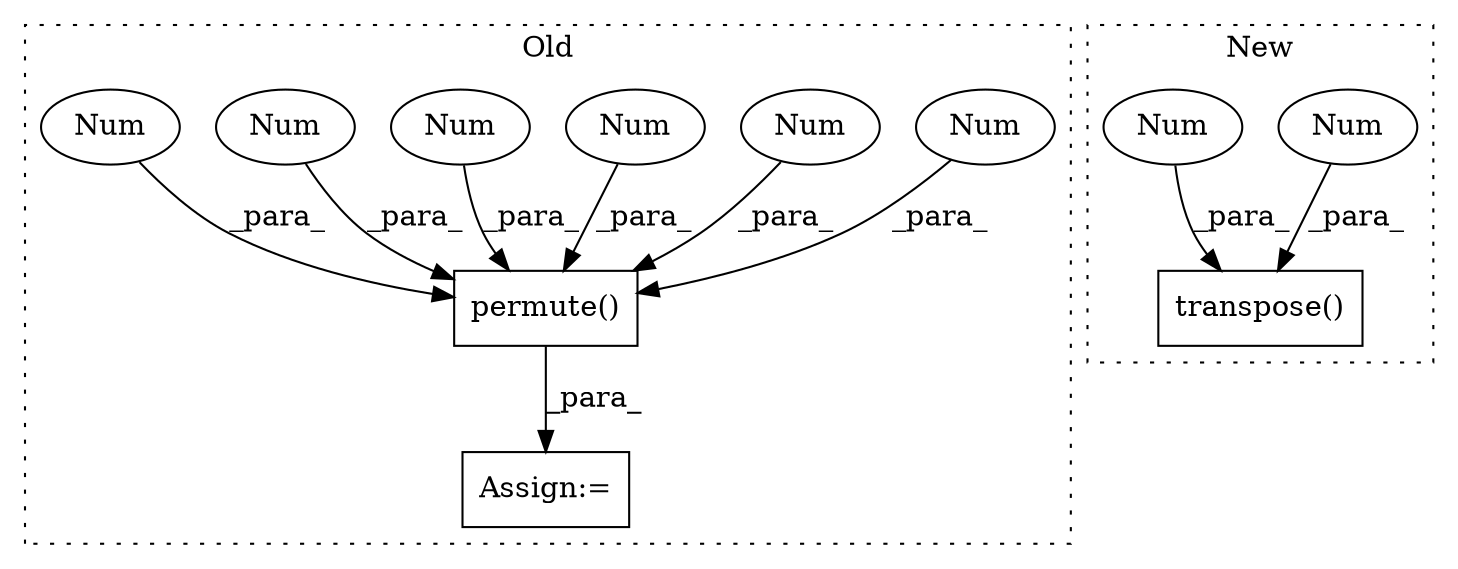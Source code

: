 digraph G {
subgraph cluster0 {
1 [label="permute()" a="75" s="6840,6902" l="46,1" shape="box"];
3 [label="Num" a="76" s="6886" l="1" shape="ellipse"];
4 [label="Num" a="76" s="6889" l="1" shape="ellipse"];
7 [label="Num" a="76" s="6901" l="1" shape="ellipse"];
8 [label="Assign:=" a="68" s="6837" l="3" shape="box"];
9 [label="Num" a="76" s="6898" l="1" shape="ellipse"];
10 [label="Num" a="76" s="6892" l="1" shape="ellipse"];
11 [label="Num" a="76" s="6895" l="1" shape="ellipse"];
label = "Old";
style="dotted";
}
subgraph cluster1 {
2 [label="transpose()" a="75" s="6953,6991" l="34,1" shape="box"];
5 [label="Num" a="76" s="6987" l="1" shape="ellipse"];
6 [label="Num" a="76" s="6990" l="1" shape="ellipse"];
label = "New";
style="dotted";
}
1 -> 8 [label="_para_"];
3 -> 1 [label="_para_"];
4 -> 1 [label="_para_"];
5 -> 2 [label="_para_"];
6 -> 2 [label="_para_"];
7 -> 1 [label="_para_"];
9 -> 1 [label="_para_"];
10 -> 1 [label="_para_"];
11 -> 1 [label="_para_"];
}